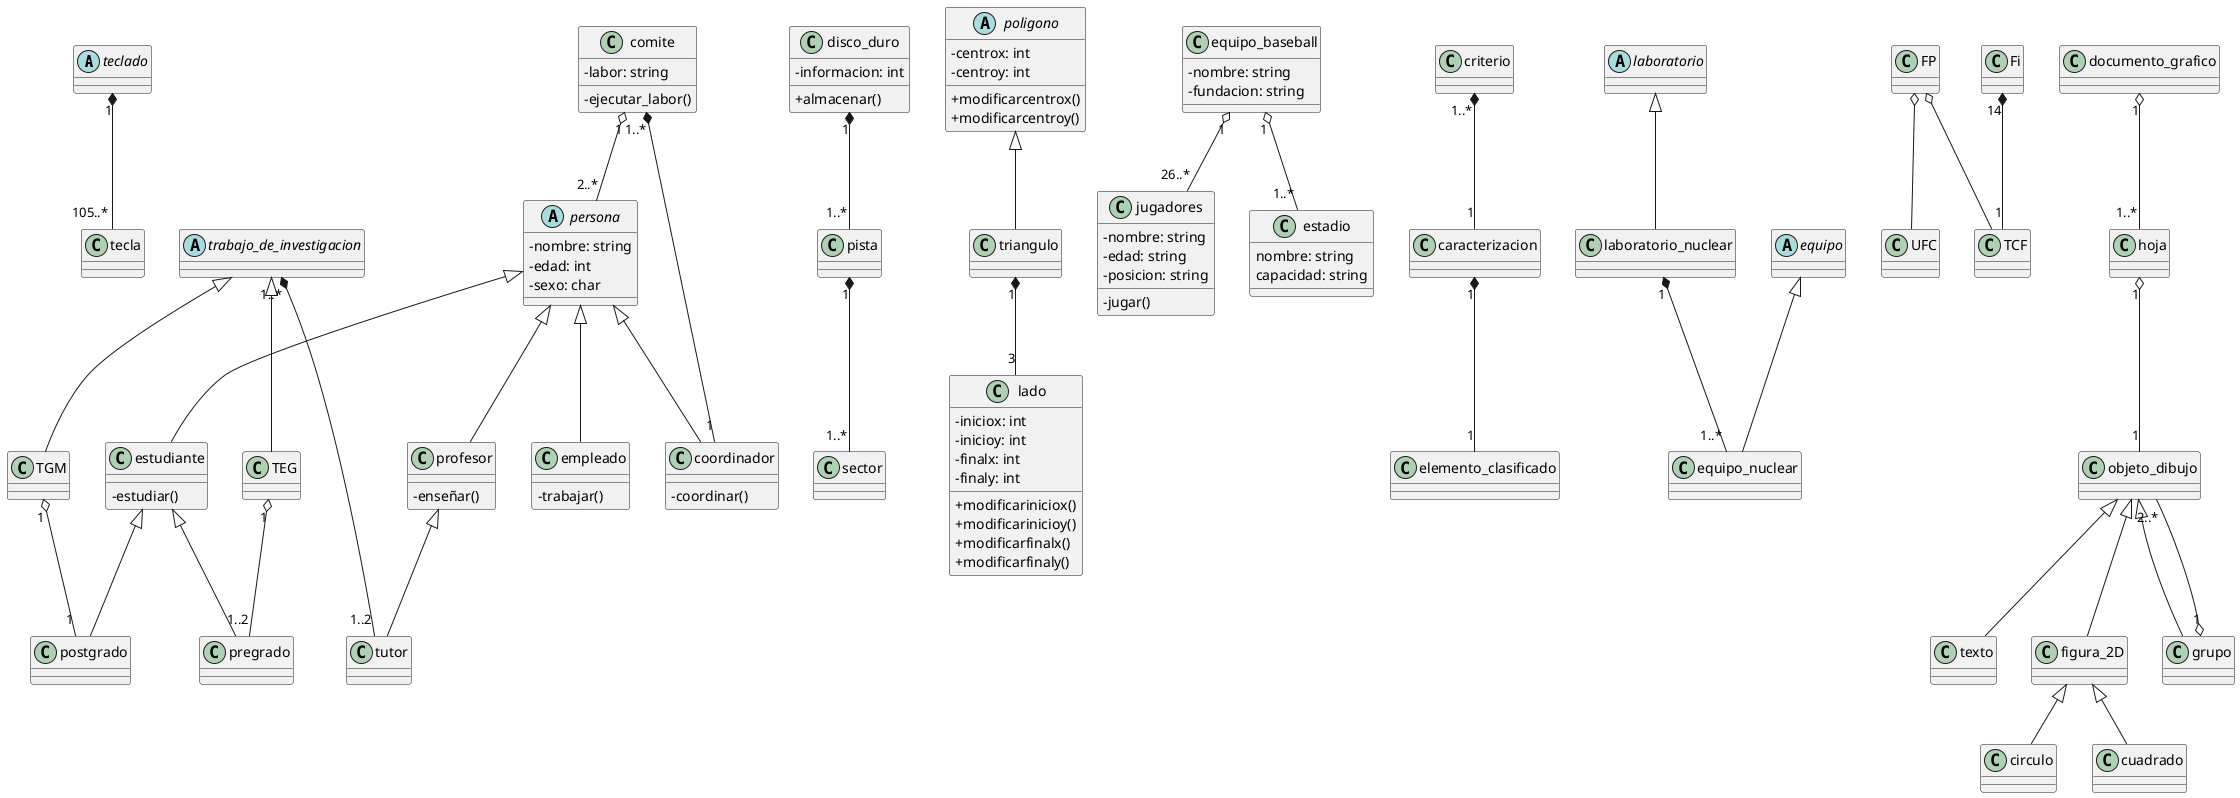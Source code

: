 @startuml b
skinparam classAttributeIconSize 0
abstract class teclado{

}
class tecla{

}
teclado "1"*-- "105..*" tecla

abstract class persona{
    -nombre: string
    -edad: int
    -sexo: char 
}

class estudiante{
    -estudiar()
}

class profesor{
    -enseñar()
}

class empleado{
    -trabajar()
}

persona <|-- estudiante
persona <|-- profesor
persona <|-- empleado
class disco_duro{
-informacion: int
+almacenar()
}
class pista{}
class sector{}
disco_duro "1"*--"1..*"pista
pista "1"*--"1..*"sector

abstract class poligono{
    -centrox: int
    -centroy: int
    +modificarcentrox()
    +modificarcentroy()
}
class triangulo{}
class lado{
    -iniciox: int
    -inicioy: int
    -finalx: int
    -finaly: int
    +modificariniciox()
    +modificarinicioy()
    +modificarfinalx()
    +modificarfinaly()
}
poligono <|-- triangulo
triangulo "1"*--"3"lado

class equipo_baseball{
-nombre: string
-fundacion: string
}
class jugadores{
    -nombre: string
    -edad: string
    -posicion: string
    -jugar()
}
class estadio{
    nombre: string
    capacidad: string
}
equipo_baseball "1" o-- "26..*" jugadores
equipo_baseball "1" o-- "1..*" estadio

class comite {
    -labor: string
    -ejecutar_labor()
}
class coordinador{
    -coordinar()
}
comite "1" o-- "2..*" persona
persona <|-- coordinador
comite "1..*" *-- "1" coordinador
class criterio{}
class caracterizacion{}
class elemento_clasificado{}
criterio "1..*" *-- "1" caracterizacion 
caracterizacion "1" *-- "1" elemento_clasificado

abstract class laboratorio{}
class laboratorio_nuclear{}
abstract class equipo{}
class equipo_nuclear{}

laboratorio <|-- laboratorio_nuclear
equipo <|-- equipo_nuclear
laboratorio_nuclear "1" *-- "1..*" equipo_nuclear

class FP{}
class UFC{}
class TCF{}
class Fi{}

FP o-- UFC
FP o-- TCF
Fi "14" *-- "1" TCF

abstract class trabajo_de_investigacion
class TEG{}
class TGM{}
trabajo_de_investigacion <|-- TEG
trabajo_de_investigacion <|-- TGM
class tutor{}
profesor<|--tutor
trabajo_de_investigacion "1..*" *-- "1..2" tutor 
class postgrado{}
class pregrado{}
estudiante<|--postgrado
estudiante<|--pregrado
TGM "1" o-- "1" postgrado
TEG "1" o-- "1..2" pregrado

class documento_grafico{}
class hoja{}
class objeto_dibujo{}
class texto{}
class figura_2D{}
class grupo{}
class circulo{}
class cuadrado{}

documento_grafico "1" o-- "1..*" hoja
hoja "1" o-- "1" objeto_dibujo
objeto_dibujo<|-- texto
objeto_dibujo<|-- figura_2D
objeto_dibujo<|-- grupo
grupo "1" o-- "2..*" objeto_dibujo
figura_2D<|-- circulo
figura_2D<|--cuadrado



@enduml